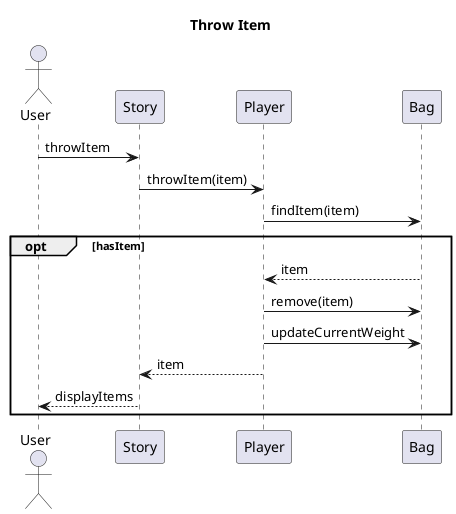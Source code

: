 @startuml

title Throw Item

actor User
participant Story
participant Player
participant Bag

User -> Story : throwItem
Story -> Player : throwItem(item)
Player -> Bag : findItem(item)
opt hasItem
  return item
  Player -> Bag : remove(item)
  Player -> Bag : updateCurrentWeight
  Player --> Story : item
  Story --> User : displayItems
end

@enduml